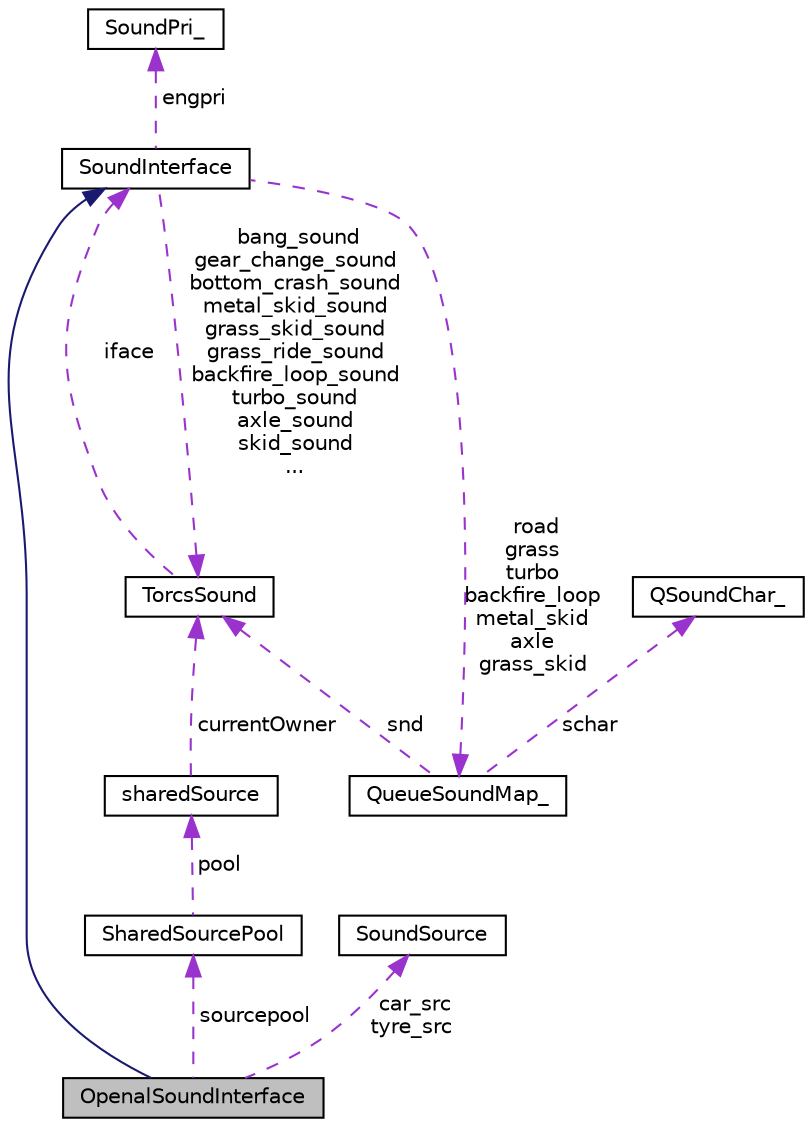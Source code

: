 digraph "OpenalSoundInterface"
{
  edge [fontname="Helvetica",fontsize="10",labelfontname="Helvetica",labelfontsize="10"];
  node [fontname="Helvetica",fontsize="10",shape=record];
  Node1 [label="OpenalSoundInterface",height=0.2,width=0.4,color="black", fillcolor="grey75", style="filled", fontcolor="black"];
  Node2 -> Node1 [dir="back",color="midnightblue",fontsize="10",style="solid",fontname="Helvetica"];
  Node2 [label="SoundInterface",height=0.2,width=0.4,color="black", fillcolor="white", style="filled",URL="$class_sound_interface.html",tooltip="Sound interface. "];
  Node3 -> Node2 [dir="back",color="darkorchid3",fontsize="10",style="dashed",label=" engpri" ,fontname="Helvetica"];
  Node3 [label="SoundPri_",height=0.2,width=0.4,color="black", fillcolor="white", style="filled",URL="$struct_sound_pri__.html",tooltip="Sound priority, used to sort cars according to amplitude attenuation. "];
  Node4 -> Node2 [dir="back",color="darkorchid3",fontsize="10",style="dashed",label=" bang_sound\ngear_change_sound\nbottom_crash_sound\nmetal_skid_sound\ngrass_skid_sound\ngrass_ride_sound\nbackfire_loop_sound\nturbo_sound\naxle_sound\nskid_sound\n..." ,fontname="Helvetica"];
  Node4 [label="TorcsSound",height=0.2,width=0.4,color="black", fillcolor="white", style="filled",URL="$class_torcs_sound.html",tooltip="A generic TORCS sound. "];
  Node2 -> Node4 [dir="back",color="darkorchid3",fontsize="10",style="dashed",label=" iface" ,fontname="Helvetica"];
  Node5 -> Node2 [dir="back",color="darkorchid3",fontsize="10",style="dashed",label=" road\ngrass\nturbo\nbackfire_loop\nmetal_skid\naxle\ngrass_skid" ,fontname="Helvetica"];
  Node5 [label="QueueSoundMap_",height=0.2,width=0.4,color="black", fillcolor="white", style="filled",URL="$struct_queue_sound_map__.html",tooltip="A queue containing mappings between sounds and sound sources. "];
  Node6 -> Node5 [dir="back",color="darkorchid3",fontsize="10",style="dashed",label=" schar" ,fontname="Helvetica"];
  Node6 [label="QSoundChar_",height=0.2,width=0.4,color="black", fillcolor="white", style="filled",URL="$struct_q_sound_char__.html"];
  Node4 -> Node5 [dir="back",color="darkorchid3",fontsize="10",style="dashed",label=" snd" ,fontname="Helvetica"];
  Node7 -> Node1 [dir="back",color="darkorchid3",fontsize="10",style="dashed",label=" sourcepool" ,fontname="Helvetica"];
  Node7 [label="SharedSourcePool",height=0.2,width=0.4,color="black", fillcolor="white", style="filled",URL="$class_shared_source_pool.html"];
  Node8 -> Node7 [dir="back",color="darkorchid3",fontsize="10",style="dashed",label=" pool" ,fontname="Helvetica"];
  Node8 [label="sharedSource",height=0.2,width=0.4,color="black", fillcolor="white", style="filled",URL="$structshared_source.html"];
  Node4 -> Node8 [dir="back",color="darkorchid3",fontsize="10",style="dashed",label=" currentOwner" ,fontname="Helvetica"];
  Node9 -> Node1 [dir="back",color="darkorchid3",fontsize="10",style="dashed",label=" car_src\ntyre_src" ,fontname="Helvetica"];
  Node9 [label="SoundSource",height=0.2,width=0.4,color="black", fillcolor="white", style="filled",URL="$class_sound_source.html",tooltip="Sound source management. "];
}

